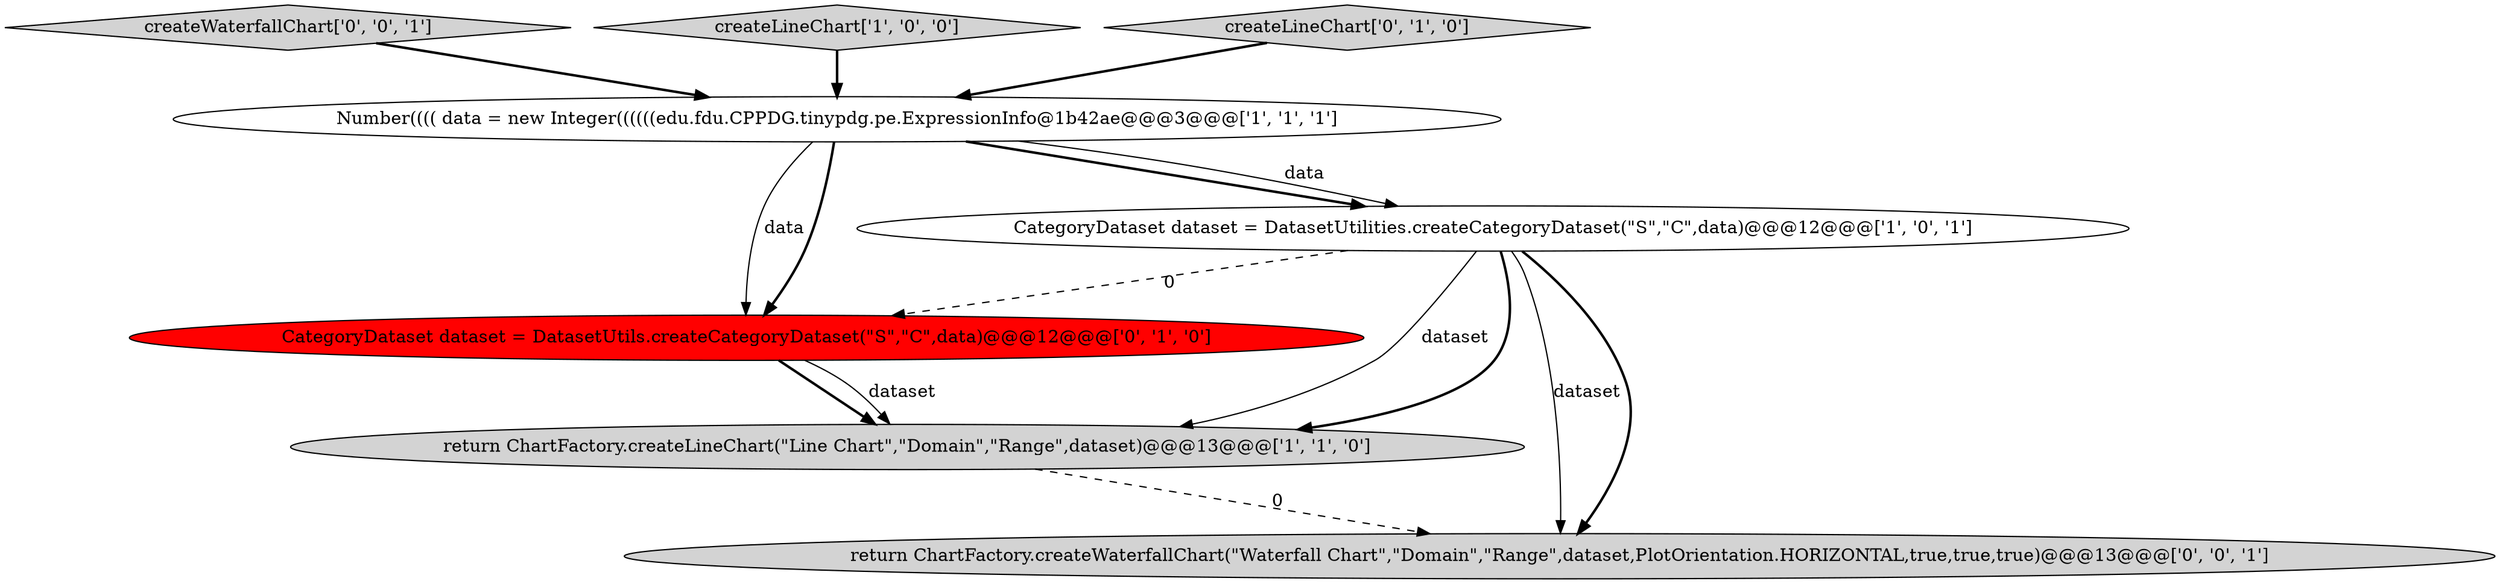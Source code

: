 digraph {
4 [style = filled, label = "CategoryDataset dataset = DatasetUtils.createCategoryDataset(\"S\",\"C\",data)@@@12@@@['0', '1', '0']", fillcolor = red, shape = ellipse image = "AAA1AAABBB2BBB"];
7 [style = filled, label = "createWaterfallChart['0', '0', '1']", fillcolor = lightgray, shape = diamond image = "AAA0AAABBB3BBB"];
3 [style = filled, label = "return ChartFactory.createLineChart(\"Line Chart\",\"Domain\",\"Range\",dataset)@@@13@@@['1', '1', '0']", fillcolor = lightgray, shape = ellipse image = "AAA0AAABBB1BBB"];
1 [style = filled, label = "createLineChart['1', '0', '0']", fillcolor = lightgray, shape = diamond image = "AAA0AAABBB1BBB"];
0 [style = filled, label = "Number(((( data = new Integer((((((edu.fdu.CPPDG.tinypdg.pe.ExpressionInfo@1b42ae@@@3@@@['1', '1', '1']", fillcolor = white, shape = ellipse image = "AAA0AAABBB1BBB"];
2 [style = filled, label = "CategoryDataset dataset = DatasetUtilities.createCategoryDataset(\"S\",\"C\",data)@@@12@@@['1', '0', '1']", fillcolor = white, shape = ellipse image = "AAA0AAABBB1BBB"];
5 [style = filled, label = "createLineChart['0', '1', '0']", fillcolor = lightgray, shape = diamond image = "AAA0AAABBB2BBB"];
6 [style = filled, label = "return ChartFactory.createWaterfallChart(\"Waterfall Chart\",\"Domain\",\"Range\",dataset,PlotOrientation.HORIZONTAL,true,true,true)@@@13@@@['0', '0', '1']", fillcolor = lightgray, shape = ellipse image = "AAA0AAABBB3BBB"];
4->3 [style = bold, label=""];
2->4 [style = dashed, label="0"];
7->0 [style = bold, label=""];
0->2 [style = bold, label=""];
3->6 [style = dashed, label="0"];
1->0 [style = bold, label=""];
4->3 [style = solid, label="dataset"];
2->6 [style = solid, label="dataset"];
0->4 [style = solid, label="data"];
2->3 [style = solid, label="dataset"];
0->4 [style = bold, label=""];
5->0 [style = bold, label=""];
2->6 [style = bold, label=""];
2->3 [style = bold, label=""];
0->2 [style = solid, label="data"];
}

